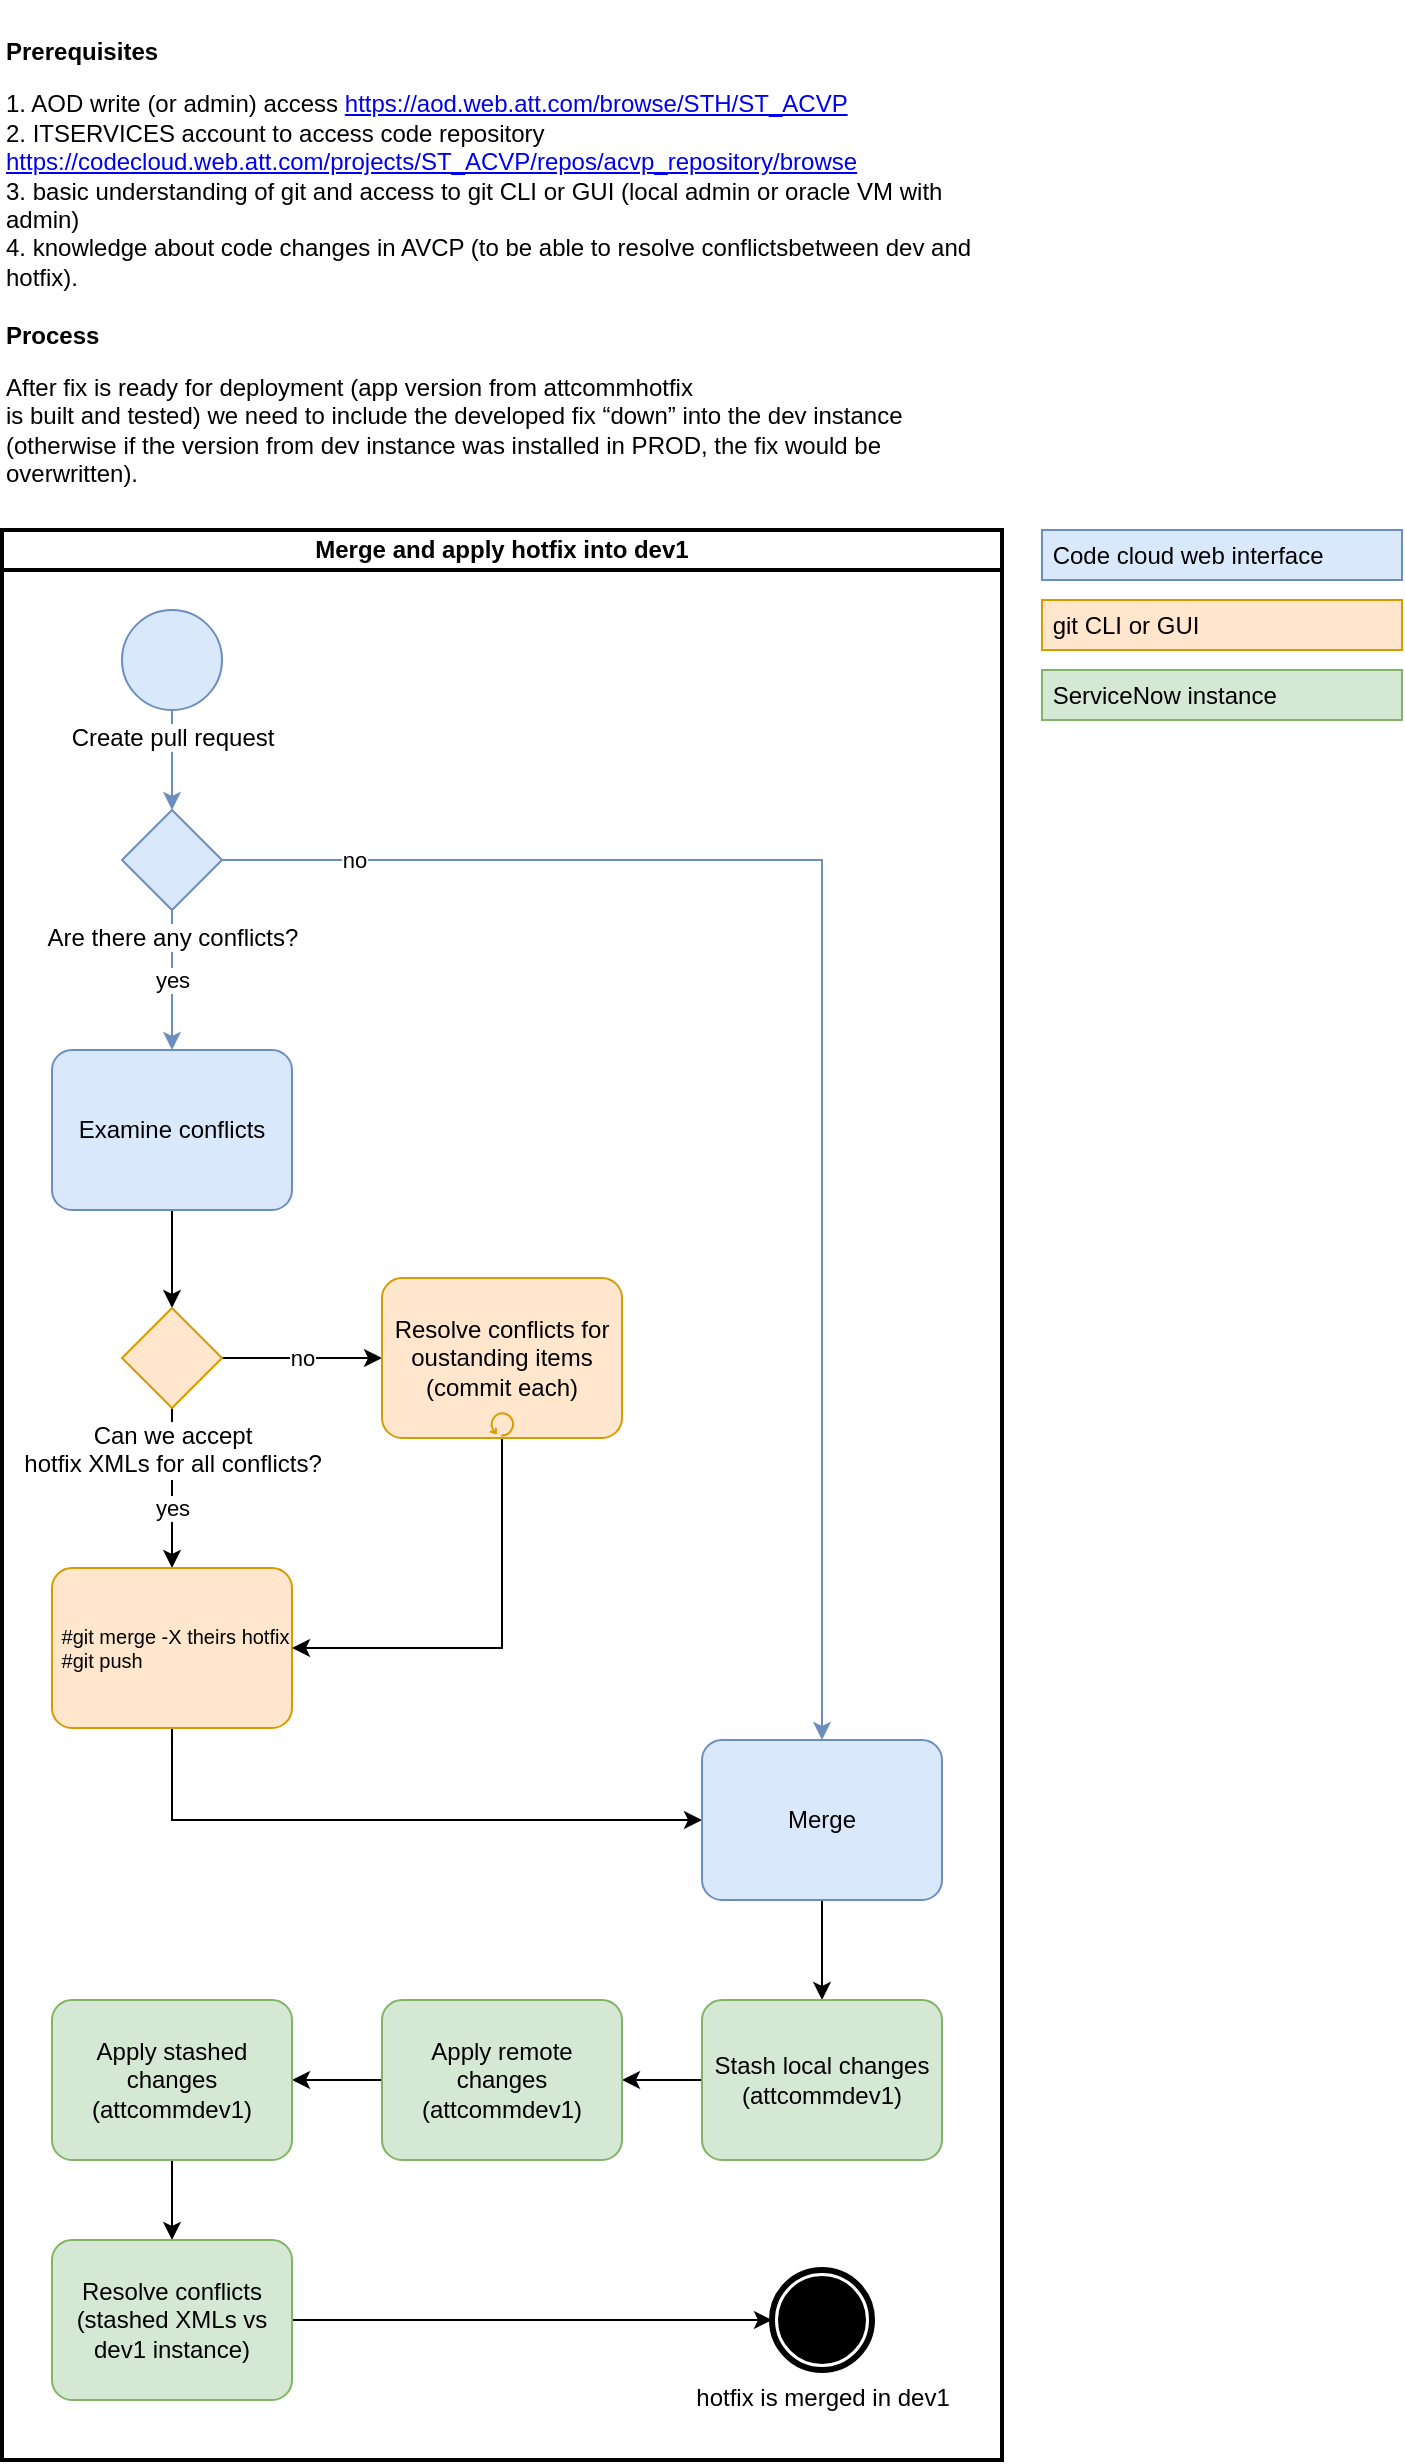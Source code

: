 <mxfile version="24.4.4" type="github">
  <diagram name="Page-1" id="py6KdPY4mDcN0l5CrXU8">
    <mxGraphModel dx="1434" dy="1818" grid="1" gridSize="10" guides="1" tooltips="1" connect="1" arrows="1" fold="1" page="1" pageScale="1" pageWidth="850" pageHeight="1100" math="0" shadow="0">
      <root>
        <mxCell id="0" />
        <mxCell id="1" parent="0" />
        <mxCell id="YNk4ufjbY3-n3ogbdyWw-1" value="&lt;b&gt;Merge and apply hotfix into dev1&lt;br&gt;&lt;/b&gt;" style="swimlane;html=1;startSize=20;fontStyle=0;collapsible=0;horizontal=1;swimlaneLine=1;strokeWidth=2;swimlaneFillColor=#ffffff;whiteSpace=wrap;" vertex="1" parent="1">
          <mxGeometry x="280" y="205" width="500" height="965" as="geometry" />
        </mxCell>
        <mxCell id="YNk4ufjbY3-n3ogbdyWw-4" style="edgeStyle=orthogonalEdgeStyle;rounded=0;orthogonalLoop=1;jettySize=auto;html=1;fillColor=#dae8fc;strokeColor=#6c8ebf;" edge="1" parent="YNk4ufjbY3-n3ogbdyWw-1" source="YNk4ufjbY3-n3ogbdyWw-2" target="YNk4ufjbY3-n3ogbdyWw-3">
          <mxGeometry relative="1" as="geometry" />
        </mxCell>
        <mxCell id="YNk4ufjbY3-n3ogbdyWw-2" value="Create pull request" style="points=[[0.145,0.145,0],[0.5,0,0],[0.855,0.145,0],[1,0.5,0],[0.855,0.855,0],[0.5,1,0],[0.145,0.855,0],[0,0.5,0]];shape=mxgraph.bpmn.event;html=1;verticalLabelPosition=bottom;labelBackgroundColor=#ffffff;verticalAlign=top;align=center;perimeter=ellipsePerimeter;outlineConnect=0;aspect=fixed;outline=standard;symbol=general;fillColor=#dae8fc;strokeColor=#6c8ebf;" vertex="1" parent="YNk4ufjbY3-n3ogbdyWw-1">
          <mxGeometry x="60" y="40" width="50" height="50" as="geometry" />
        </mxCell>
        <mxCell id="YNk4ufjbY3-n3ogbdyWw-6" value="yes" style="edgeStyle=orthogonalEdgeStyle;rounded=0;orthogonalLoop=1;jettySize=auto;html=1;fillColor=#dae8fc;strokeColor=#6c8ebf;" edge="1" parent="YNk4ufjbY3-n3ogbdyWw-1" source="YNk4ufjbY3-n3ogbdyWw-3" target="YNk4ufjbY3-n3ogbdyWw-5">
          <mxGeometry relative="1" as="geometry" />
        </mxCell>
        <mxCell id="YNk4ufjbY3-n3ogbdyWw-24" value="no" style="edgeStyle=orthogonalEdgeStyle;rounded=0;orthogonalLoop=1;jettySize=auto;html=1;fillColor=#dae8fc;strokeColor=#6c8ebf;" edge="1" parent="YNk4ufjbY3-n3ogbdyWw-1" source="YNk4ufjbY3-n3ogbdyWw-3" target="YNk4ufjbY3-n3ogbdyWw-23">
          <mxGeometry x="-0.823" relative="1" as="geometry">
            <mxPoint as="offset" />
          </mxGeometry>
        </mxCell>
        <mxCell id="YNk4ufjbY3-n3ogbdyWw-3" value="Are there any conflicts?" style="points=[[0.25,0.25,0],[0.5,0,0],[0.75,0.25,0],[1,0.5,0],[0.75,0.75,0],[0.5,1,0],[0.25,0.75,0],[0,0.5,0]];shape=mxgraph.bpmn.gateway2;html=1;verticalLabelPosition=bottom;labelBackgroundColor=#ffffff;verticalAlign=top;align=center;perimeter=rhombusPerimeter;outlineConnect=0;outline=none;symbol=none;fillColor=#dae8fc;strokeColor=#6c8ebf;" vertex="1" parent="YNk4ufjbY3-n3ogbdyWw-1">
          <mxGeometry x="60" y="140" width="50" height="50" as="geometry" />
        </mxCell>
        <mxCell id="YNk4ufjbY3-n3ogbdyWw-15" style="edgeStyle=orthogonalEdgeStyle;rounded=0;orthogonalLoop=1;jettySize=auto;html=1;" edge="1" parent="YNk4ufjbY3-n3ogbdyWw-1" source="YNk4ufjbY3-n3ogbdyWw-5" target="YNk4ufjbY3-n3ogbdyWw-7">
          <mxGeometry relative="1" as="geometry" />
        </mxCell>
        <mxCell id="YNk4ufjbY3-n3ogbdyWw-5" value="Examine conflicts" style="points=[[0.25,0,0],[0.5,0,0],[0.75,0,0],[1,0.25,0],[1,0.5,0],[1,0.75,0],[0.75,1,0],[0.5,1,0],[0.25,1,0],[0,0.75,0],[0,0.5,0],[0,0.25,0]];shape=mxgraph.bpmn.task;whiteSpace=wrap;rectStyle=rounded;size=10;html=1;container=1;expand=0;collapsible=0;taskMarker=abstract;fillColor=#dae8fc;strokeColor=#6c8ebf;" vertex="1" parent="YNk4ufjbY3-n3ogbdyWw-1">
          <mxGeometry x="25" y="260" width="120" height="80" as="geometry" />
        </mxCell>
        <mxCell id="YNk4ufjbY3-n3ogbdyWw-19" value="yes" style="edgeStyle=orthogonalEdgeStyle;rounded=0;orthogonalLoop=1;jettySize=auto;html=1;" edge="1" parent="YNk4ufjbY3-n3ogbdyWw-1" source="YNk4ufjbY3-n3ogbdyWw-7" target="YNk4ufjbY3-n3ogbdyWw-11">
          <mxGeometry x="0.25" relative="1" as="geometry">
            <mxPoint as="offset" />
          </mxGeometry>
        </mxCell>
        <mxCell id="YNk4ufjbY3-n3ogbdyWw-20" value="no" style="edgeStyle=orthogonalEdgeStyle;rounded=0;orthogonalLoop=1;jettySize=auto;html=1;" edge="1" parent="YNk4ufjbY3-n3ogbdyWw-1" source="YNk4ufjbY3-n3ogbdyWw-7" target="YNk4ufjbY3-n3ogbdyWw-16">
          <mxGeometry relative="1" as="geometry" />
        </mxCell>
        <mxCell id="YNk4ufjbY3-n3ogbdyWw-7" value="Can we accept &lt;br&gt;hotfix XMLs for all conflicts? " style="points=[[0.25,0.25,0],[0.5,0,0],[0.75,0.25,0],[1,0.5,0],[0.75,0.75,0],[0.5,1,0],[0.25,0.75,0],[0,0.5,0]];shape=mxgraph.bpmn.gateway2;html=1;verticalLabelPosition=bottom;labelBackgroundColor=#ffffff;verticalAlign=top;align=center;perimeter=rhombusPerimeter;outlineConnect=0;outline=none;symbol=none;fillColor=#ffe6cc;strokeColor=#d79b00;" vertex="1" parent="YNk4ufjbY3-n3ogbdyWw-1">
          <mxGeometry x="60" y="389" width="50" height="50" as="geometry" />
        </mxCell>
        <mxCell id="YNk4ufjbY3-n3ogbdyWw-25" style="edgeStyle=orthogonalEdgeStyle;rounded=0;orthogonalLoop=1;jettySize=auto;html=1;" edge="1" parent="YNk4ufjbY3-n3ogbdyWw-1" source="YNk4ufjbY3-n3ogbdyWw-11" target="YNk4ufjbY3-n3ogbdyWw-23">
          <mxGeometry relative="1" as="geometry">
            <Array as="points">
              <mxPoint x="85" y="645" />
            </Array>
          </mxGeometry>
        </mxCell>
        <mxCell id="YNk4ufjbY3-n3ogbdyWw-11" value="&lt;div style=&quot;font-size: 10px;&quot; align=&quot;left&quot;&gt;&lt;font style=&quot;font-size: 10px;&quot;&gt;&amp;nbsp;#git merge -X theirs hotfix&lt;br&gt;&amp;nbsp;#git push&lt;/font&gt;&lt;/div&gt;" style="points=[[0.25,0,0],[0.5,0,0],[0.75,0,0],[1,0.25,0],[1,0.5,0],[1,0.75,0],[0.75,1,0],[0.5,1,0],[0.25,1,0],[0,0.75,0],[0,0.5,0],[0,0.25,0]];shape=mxgraph.bpmn.task;whiteSpace=wrap;rectStyle=rounded;size=10;html=1;container=1;expand=0;collapsible=0;taskMarker=abstract;align=left;fillColor=#ffe6cc;strokeColor=#d79b00;" vertex="1" parent="YNk4ufjbY3-n3ogbdyWw-1">
          <mxGeometry x="25" y="519" width="120" height="80" as="geometry" />
        </mxCell>
        <mxCell id="YNk4ufjbY3-n3ogbdyWw-21" style="edgeStyle=orthogonalEdgeStyle;rounded=0;orthogonalLoop=1;jettySize=auto;html=1;" edge="1" parent="YNk4ufjbY3-n3ogbdyWw-1" source="YNk4ufjbY3-n3ogbdyWw-16" target="YNk4ufjbY3-n3ogbdyWw-11">
          <mxGeometry relative="1" as="geometry">
            <Array as="points">
              <mxPoint x="250" y="559" />
            </Array>
          </mxGeometry>
        </mxCell>
        <mxCell id="YNk4ufjbY3-n3ogbdyWw-16" value="Resolve conflicts for oustanding items&lt;br&gt;(commit each)" style="points=[[0.25,0,0],[0.5,0,0],[0.75,0,0],[1,0.25,0],[1,0.5,0],[1,0.75,0],[0.75,1,0],[0.5,1,0],[0.25,1,0],[0,0.75,0],[0,0.5,0],[0,0.25,0]];shape=mxgraph.bpmn.task;whiteSpace=wrap;rectStyle=rounded;size=10;html=1;container=1;expand=0;collapsible=0;taskMarker=abstract;isLoopStandard=1;fillColor=#ffe6cc;strokeColor=#d79b00;" vertex="1" parent="YNk4ufjbY3-n3ogbdyWw-1">
          <mxGeometry x="190" y="374" width="120" height="80" as="geometry" />
        </mxCell>
        <mxCell id="YNk4ufjbY3-n3ogbdyWw-27" style="edgeStyle=orthogonalEdgeStyle;rounded=0;orthogonalLoop=1;jettySize=auto;html=1;" edge="1" parent="YNk4ufjbY3-n3ogbdyWw-1" source="YNk4ufjbY3-n3ogbdyWw-23" target="YNk4ufjbY3-n3ogbdyWw-26">
          <mxGeometry relative="1" as="geometry" />
        </mxCell>
        <mxCell id="YNk4ufjbY3-n3ogbdyWw-23" value="Merge" style="points=[[0.25,0,0],[0.5,0,0],[0.75,0,0],[1,0.25,0],[1,0.5,0],[1,0.75,0],[0.75,1,0],[0.5,1,0],[0.25,1,0],[0,0.75,0],[0,0.5,0],[0,0.25,0]];shape=mxgraph.bpmn.task;whiteSpace=wrap;rectStyle=rounded;size=10;html=1;container=1;expand=0;collapsible=0;taskMarker=abstract;fillColor=#dae8fc;strokeColor=#6c8ebf;" vertex="1" parent="YNk4ufjbY3-n3ogbdyWw-1">
          <mxGeometry x="350" y="605" width="120" height="80" as="geometry" />
        </mxCell>
        <mxCell id="YNk4ufjbY3-n3ogbdyWw-29" style="edgeStyle=orthogonalEdgeStyle;rounded=0;orthogonalLoop=1;jettySize=auto;html=1;" edge="1" parent="YNk4ufjbY3-n3ogbdyWw-1" source="YNk4ufjbY3-n3ogbdyWw-26" target="YNk4ufjbY3-n3ogbdyWw-28">
          <mxGeometry relative="1" as="geometry" />
        </mxCell>
        <mxCell id="YNk4ufjbY3-n3ogbdyWw-26" value="Stash local changes&lt;br&gt;(attcommdev1)" style="points=[[0.25,0,0],[0.5,0,0],[0.75,0,0],[1,0.25,0],[1,0.5,0],[1,0.75,0],[0.75,1,0],[0.5,1,0],[0.25,1,0],[0,0.75,0],[0,0.5,0],[0,0.25,0]];shape=mxgraph.bpmn.task;whiteSpace=wrap;rectStyle=rounded;size=10;html=1;container=1;expand=0;collapsible=0;taskMarker=abstract;fillColor=#d5e8d4;strokeColor=#82b366;" vertex="1" parent="YNk4ufjbY3-n3ogbdyWw-1">
          <mxGeometry x="350" y="735" width="120" height="80" as="geometry" />
        </mxCell>
        <mxCell id="YNk4ufjbY3-n3ogbdyWw-31" style="edgeStyle=orthogonalEdgeStyle;rounded=0;orthogonalLoop=1;jettySize=auto;html=1;" edge="1" parent="YNk4ufjbY3-n3ogbdyWw-1" source="YNk4ufjbY3-n3ogbdyWw-28" target="YNk4ufjbY3-n3ogbdyWw-30">
          <mxGeometry relative="1" as="geometry" />
        </mxCell>
        <mxCell id="YNk4ufjbY3-n3ogbdyWw-28" value="Apply remote changes&lt;br&gt;(attcommdev1)" style="points=[[0.25,0,0],[0.5,0,0],[0.75,0,0],[1,0.25,0],[1,0.5,0],[1,0.75,0],[0.75,1,0],[0.5,1,0],[0.25,1,0],[0,0.75,0],[0,0.5,0],[0,0.25,0]];shape=mxgraph.bpmn.task;whiteSpace=wrap;rectStyle=rounded;size=10;html=1;container=1;expand=0;collapsible=0;taskMarker=abstract;fillColor=#d5e8d4;strokeColor=#82b366;" vertex="1" parent="YNk4ufjbY3-n3ogbdyWw-1">
          <mxGeometry x="190" y="735" width="120" height="80" as="geometry" />
        </mxCell>
        <mxCell id="YNk4ufjbY3-n3ogbdyWw-33" style="edgeStyle=orthogonalEdgeStyle;rounded=0;orthogonalLoop=1;jettySize=auto;html=1;" edge="1" parent="YNk4ufjbY3-n3ogbdyWw-1" source="YNk4ufjbY3-n3ogbdyWw-30" target="YNk4ufjbY3-n3ogbdyWw-32">
          <mxGeometry relative="1" as="geometry" />
        </mxCell>
        <mxCell id="YNk4ufjbY3-n3ogbdyWw-30" value="Apply stashed changes &lt;br&gt;(attcommdev1)" style="points=[[0.25,0,0],[0.5,0,0],[0.75,0,0],[1,0.25,0],[1,0.5,0],[1,0.75,0],[0.75,1,0],[0.5,1,0],[0.25,1,0],[0,0.75,0],[0,0.5,0],[0,0.25,0]];shape=mxgraph.bpmn.task;whiteSpace=wrap;rectStyle=rounded;size=10;html=1;container=1;expand=0;collapsible=0;taskMarker=abstract;fillColor=#d5e8d4;strokeColor=#82b366;" vertex="1" parent="YNk4ufjbY3-n3ogbdyWw-1">
          <mxGeometry x="25" y="735" width="120" height="80" as="geometry" />
        </mxCell>
        <mxCell id="YNk4ufjbY3-n3ogbdyWw-36" style="edgeStyle=orthogonalEdgeStyle;rounded=0;orthogonalLoop=1;jettySize=auto;html=1;" edge="1" parent="YNk4ufjbY3-n3ogbdyWw-1" source="YNk4ufjbY3-n3ogbdyWw-32" target="YNk4ufjbY3-n3ogbdyWw-35">
          <mxGeometry relative="1" as="geometry" />
        </mxCell>
        <mxCell id="YNk4ufjbY3-n3ogbdyWw-32" value="Resolve conflicts&lt;br&gt;(stashed XMLs vs&lt;br&gt;dev1 instance)" style="points=[[0.25,0,0],[0.5,0,0],[0.75,0,0],[1,0.25,0],[1,0.5,0],[1,0.75,0],[0.75,1,0],[0.5,1,0],[0.25,1,0],[0,0.75,0],[0,0.5,0],[0,0.25,0]];shape=mxgraph.bpmn.task;whiteSpace=wrap;rectStyle=rounded;size=10;html=1;container=1;expand=0;collapsible=0;taskMarker=abstract;fillColor=#d5e8d4;strokeColor=#82b366;" vertex="1" parent="YNk4ufjbY3-n3ogbdyWw-1">
          <mxGeometry x="25" y="855" width="120" height="80" as="geometry" />
        </mxCell>
        <mxCell id="YNk4ufjbY3-n3ogbdyWw-35" value="hotfix is merged in dev1" style="points=[[0.145,0.145,0],[0.5,0,0],[0.855,0.145,0],[1,0.5,0],[0.855,0.855,0],[0.5,1,0],[0.145,0.855,0],[0,0.5,0]];shape=mxgraph.bpmn.event;html=1;verticalLabelPosition=bottom;labelBackgroundColor=#ffffff;verticalAlign=top;align=center;perimeter=ellipsePerimeter;outlineConnect=0;aspect=fixed;outline=end;symbol=terminate;" vertex="1" parent="YNk4ufjbY3-n3ogbdyWw-1">
          <mxGeometry x="385" y="870" width="50" height="50" as="geometry" />
        </mxCell>
        <mxCell id="YNk4ufjbY3-n3ogbdyWw-8" value="&lt;p class=&quot;MsoNormal&quot;&gt;&lt;b&gt;Prerequisites&lt;/b&gt;&lt;/p&gt;1. AOD write (or admin) access &lt;a href=&quot;https://aod.web.att.com/browse/STH/ST_ACVP&quot;&gt;https://aod.web.att.com/browse/STH/ST_ACVP&lt;br&gt;&lt;/a&gt;2. ITSERVICES account to access code repository &lt;a href=&quot;https://codecloud.web.att.com/projects/ST_ACVP/repos/acvp_repository/browse&quot;&gt;https://codecloud.web.att.com/projects/ST_ACVP/repos/acvp_repository/browse&lt;br&gt;&lt;/a&gt;3. basic understanding of git and access to git CLI or GUI (local admin or oracle VM with admin)&lt;br&gt;&lt;div&gt;4. knowledge about code changes in AVCP (to be able to resolve conflictsbetween dev and hotfix).&lt;/div&gt;&lt;div&gt;&lt;br&gt;&lt;/div&gt;&lt;b&gt;Process&lt;/b&gt;&lt;br&gt;&lt;p class=&quot;MsoNormal&quot;&gt;After fix is ready for deployment (app version from attcommhotfix&lt;br&gt;is built and tested) we need to include the developed fix “down” into the dev instance (otherwise if the version from dev instance was installed in PROD, the fix would be overwritten).&lt;/p&gt;&lt;br&gt;&lt;div&gt;&lt;br&gt;&lt;/div&gt;" style="text;html=1;whiteSpace=wrap;overflow=hidden;rounded=0;" vertex="1" parent="1">
          <mxGeometry x="280" y="-60" width="500" height="250" as="geometry" />
        </mxCell>
        <mxCell id="YNk4ufjbY3-n3ogbdyWw-37" value="&amp;nbsp;Code cloud web interface" style="rounded=0;whiteSpace=wrap;html=1;align=left;fillColor=#dae8fc;strokeColor=#6c8ebf;" vertex="1" parent="1">
          <mxGeometry x="800" y="205" width="180" height="25" as="geometry" />
        </mxCell>
        <mxCell id="YNk4ufjbY3-n3ogbdyWw-38" value="&amp;nbsp;git CLI or GUI" style="rounded=0;whiteSpace=wrap;html=1;align=left;fillColor=#ffe6cc;strokeColor=#d79b00;" vertex="1" parent="1">
          <mxGeometry x="800" y="240" width="180" height="25" as="geometry" />
        </mxCell>
        <mxCell id="YNk4ufjbY3-n3ogbdyWw-39" value="&amp;nbsp;ServiceNow instance" style="rounded=0;whiteSpace=wrap;html=1;align=left;fillColor=#d5e8d4;strokeColor=#82b366;" vertex="1" parent="1">
          <mxGeometry x="800" y="275" width="180" height="25" as="geometry" />
        </mxCell>
      </root>
    </mxGraphModel>
  </diagram>
</mxfile>
